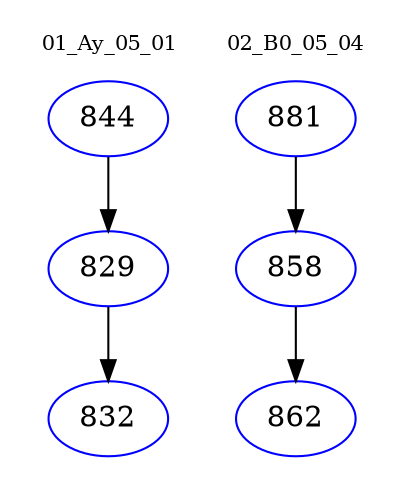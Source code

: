 digraph{
subgraph cluster_0 {
color = white
label = "01_Ay_05_01";
fontsize=10;
T0_844 [label="844", color="blue"]
T0_844 -> T0_829 [color="black"]
T0_829 [label="829", color="blue"]
T0_829 -> T0_832 [color="black"]
T0_832 [label="832", color="blue"]
}
subgraph cluster_1 {
color = white
label = "02_B0_05_04";
fontsize=10;
T1_881 [label="881", color="blue"]
T1_881 -> T1_858 [color="black"]
T1_858 [label="858", color="blue"]
T1_858 -> T1_862 [color="black"]
T1_862 [label="862", color="blue"]
}
}
